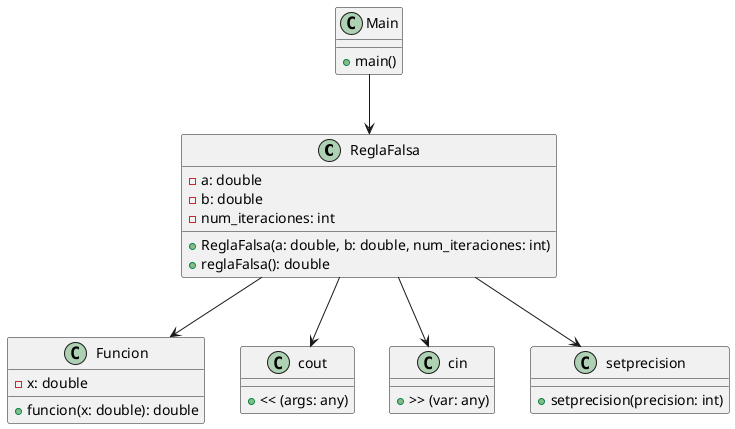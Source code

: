 @startuml 

class ReglaFalsa {
  - a: double
  - b: double
  - num_iteraciones: int
  + ReglaFalsa(a: double, b: double, num_iteraciones: int)
  + reglaFalsa(): double
}

class Main {
  + main()
}

class Funcion {
  - x: double
  + funcion(x: double): double
}

class cout {
  + << (args: any)
}

class cin {
  + >> (var: any)
}

class setprecision {
  + setprecision(precision: int)
}

ReglaFalsa --> Funcion
ReglaFalsa --> cout
ReglaFalsa --> cin
ReglaFalsa --> setprecision
Main --> ReglaFalsa

@enduml
